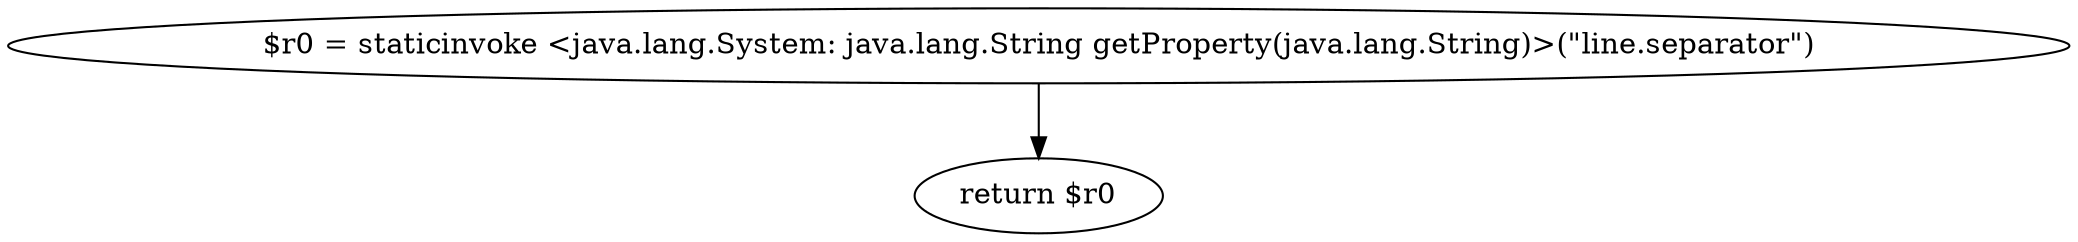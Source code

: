 digraph "unitGraph" {
    "$r0 = staticinvoke <java.lang.System: java.lang.String getProperty(java.lang.String)>(\"line.separator\")"
    "return $r0"
    "$r0 = staticinvoke <java.lang.System: java.lang.String getProperty(java.lang.String)>(\"line.separator\")"->"return $r0";
}
